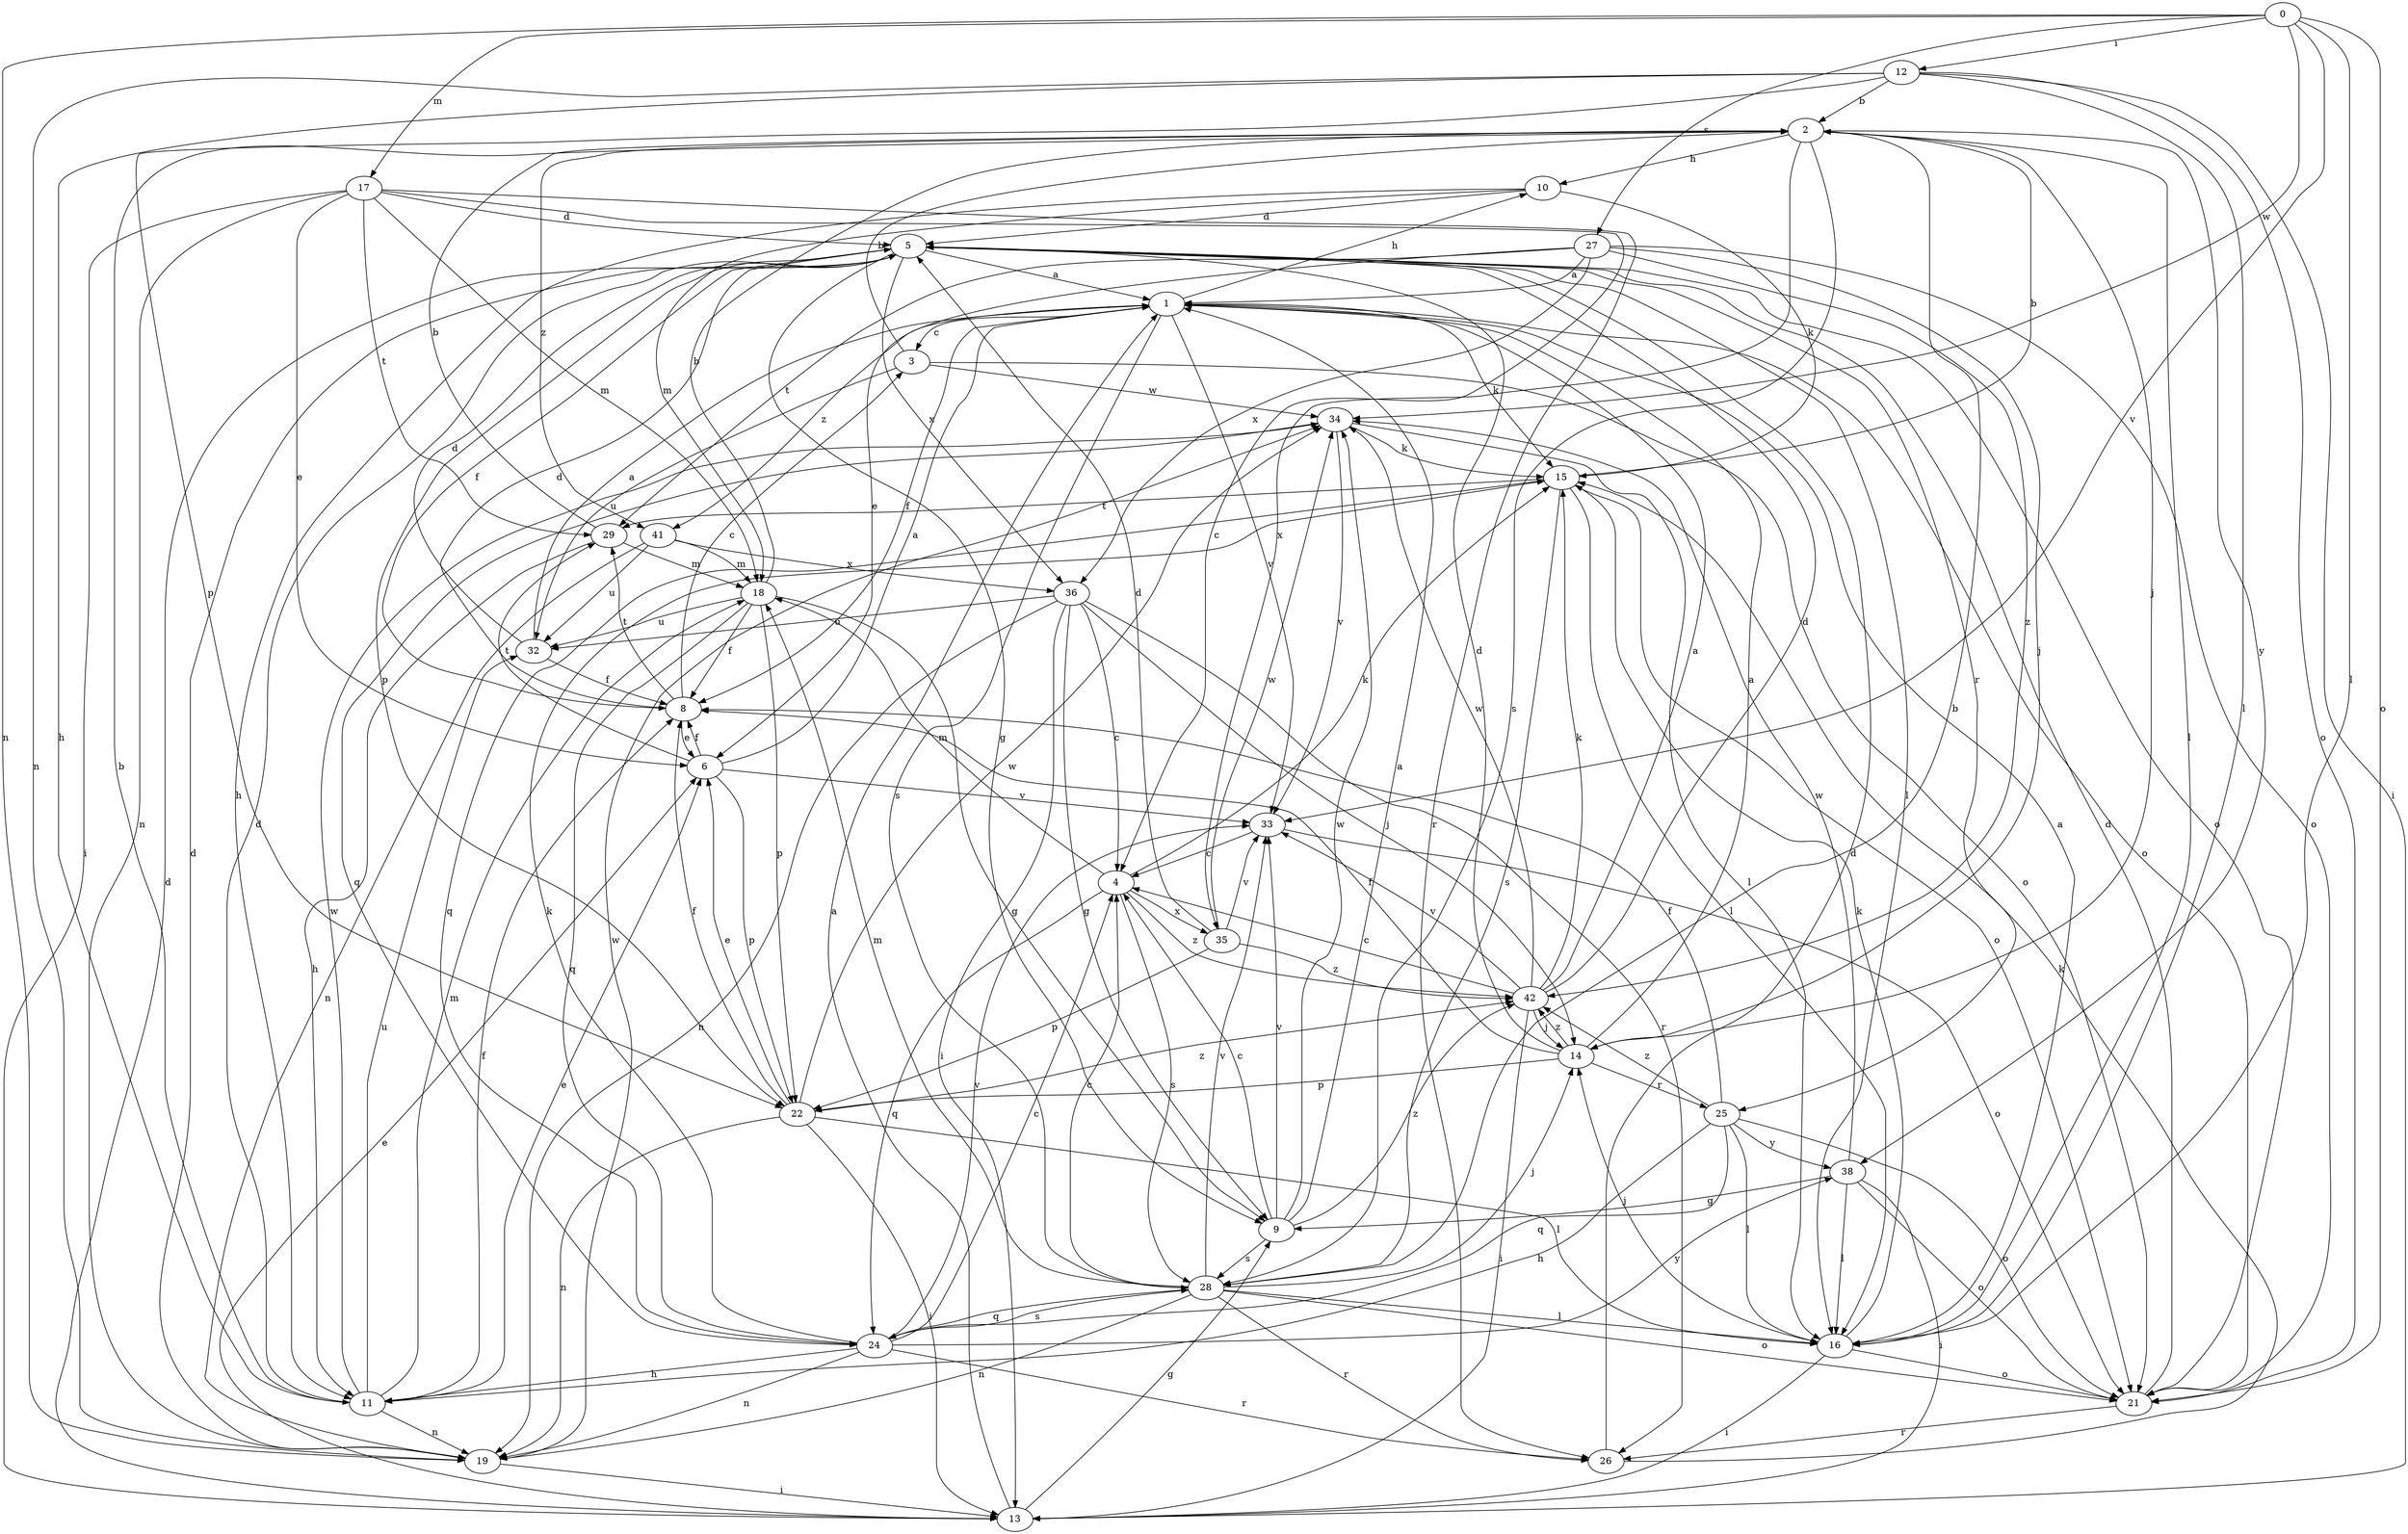 strict digraph  {
0;
1;
2;
3;
4;
5;
6;
8;
9;
10;
11;
12;
13;
14;
15;
16;
17;
18;
19;
21;
22;
24;
25;
26;
27;
28;
29;
32;
33;
34;
35;
36;
38;
41;
42;
0 -> 12  [label=i];
0 -> 16  [label=l];
0 -> 17  [label=m];
0 -> 19  [label=n];
0 -> 21  [label=o];
0 -> 27  [label=s];
0 -> 33  [label=v];
0 -> 34  [label=w];
1 -> 3  [label=c];
1 -> 8  [label=f];
1 -> 10  [label=h];
1 -> 15  [label=k];
1 -> 21  [label=o];
1 -> 28  [label=s];
1 -> 33  [label=v];
1 -> 41  [label=z];
2 -> 10  [label=h];
2 -> 14  [label=j];
2 -> 16  [label=l];
2 -> 28  [label=s];
2 -> 35  [label=x];
2 -> 38  [label=y];
2 -> 41  [label=z];
3 -> 2  [label=b];
3 -> 21  [label=o];
3 -> 32  [label=u];
3 -> 34  [label=w];
4 -> 15  [label=k];
4 -> 18  [label=m];
4 -> 24  [label=q];
4 -> 28  [label=s];
4 -> 35  [label=x];
4 -> 42  [label=z];
5 -> 1  [label=a];
5 -> 8  [label=f];
5 -> 9  [label=g];
5 -> 16  [label=l];
5 -> 21  [label=o];
5 -> 22  [label=p];
5 -> 25  [label=r];
5 -> 36  [label=x];
6 -> 1  [label=a];
6 -> 8  [label=f];
6 -> 22  [label=p];
6 -> 29  [label=t];
6 -> 33  [label=v];
8 -> 3  [label=c];
8 -> 5  [label=d];
8 -> 6  [label=e];
8 -> 29  [label=t];
9 -> 1  [label=a];
9 -> 4  [label=c];
9 -> 28  [label=s];
9 -> 33  [label=v];
9 -> 34  [label=w];
9 -> 42  [label=z];
10 -> 5  [label=d];
10 -> 11  [label=h];
10 -> 15  [label=k];
10 -> 18  [label=m];
11 -> 2  [label=b];
11 -> 5  [label=d];
11 -> 6  [label=e];
11 -> 8  [label=f];
11 -> 18  [label=m];
11 -> 19  [label=n];
11 -> 32  [label=u];
11 -> 34  [label=w];
12 -> 2  [label=b];
12 -> 11  [label=h];
12 -> 13  [label=i];
12 -> 16  [label=l];
12 -> 19  [label=n];
12 -> 21  [label=o];
12 -> 22  [label=p];
13 -> 1  [label=a];
13 -> 5  [label=d];
13 -> 6  [label=e];
13 -> 9  [label=g];
14 -> 1  [label=a];
14 -> 5  [label=d];
14 -> 8  [label=f];
14 -> 22  [label=p];
14 -> 25  [label=r];
14 -> 42  [label=z];
15 -> 2  [label=b];
15 -> 16  [label=l];
15 -> 21  [label=o];
15 -> 24  [label=q];
15 -> 28  [label=s];
15 -> 29  [label=t];
16 -> 1  [label=a];
16 -> 13  [label=i];
16 -> 14  [label=j];
16 -> 15  [label=k];
16 -> 21  [label=o];
17 -> 4  [label=c];
17 -> 5  [label=d];
17 -> 6  [label=e];
17 -> 13  [label=i];
17 -> 18  [label=m];
17 -> 19  [label=n];
17 -> 26  [label=r];
17 -> 29  [label=t];
18 -> 2  [label=b];
18 -> 8  [label=f];
18 -> 9  [label=g];
18 -> 22  [label=p];
18 -> 24  [label=q];
18 -> 32  [label=u];
19 -> 5  [label=d];
19 -> 13  [label=i];
19 -> 34  [label=w];
21 -> 5  [label=d];
21 -> 26  [label=r];
22 -> 6  [label=e];
22 -> 8  [label=f];
22 -> 13  [label=i];
22 -> 16  [label=l];
22 -> 19  [label=n];
22 -> 34  [label=w];
22 -> 42  [label=z];
24 -> 4  [label=c];
24 -> 11  [label=h];
24 -> 15  [label=k];
24 -> 19  [label=n];
24 -> 26  [label=r];
24 -> 28  [label=s];
24 -> 33  [label=v];
24 -> 38  [label=y];
25 -> 8  [label=f];
25 -> 11  [label=h];
25 -> 16  [label=l];
25 -> 21  [label=o];
25 -> 24  [label=q];
25 -> 38  [label=y];
25 -> 42  [label=z];
26 -> 5  [label=d];
26 -> 15  [label=k];
27 -> 1  [label=a];
27 -> 6  [label=e];
27 -> 14  [label=j];
27 -> 21  [label=o];
27 -> 29  [label=t];
27 -> 36  [label=x];
27 -> 42  [label=z];
28 -> 2  [label=b];
28 -> 4  [label=c];
28 -> 14  [label=j];
28 -> 16  [label=l];
28 -> 18  [label=m];
28 -> 19  [label=n];
28 -> 21  [label=o];
28 -> 24  [label=q];
28 -> 26  [label=r];
28 -> 33  [label=v];
29 -> 2  [label=b];
29 -> 11  [label=h];
29 -> 18  [label=m];
32 -> 1  [label=a];
32 -> 5  [label=d];
32 -> 8  [label=f];
33 -> 4  [label=c];
33 -> 21  [label=o];
34 -> 15  [label=k];
34 -> 16  [label=l];
34 -> 24  [label=q];
34 -> 33  [label=v];
35 -> 5  [label=d];
35 -> 22  [label=p];
35 -> 33  [label=v];
35 -> 34  [label=w];
35 -> 42  [label=z];
36 -> 4  [label=c];
36 -> 9  [label=g];
36 -> 13  [label=i];
36 -> 14  [label=j];
36 -> 19  [label=n];
36 -> 26  [label=r];
36 -> 32  [label=u];
38 -> 9  [label=g];
38 -> 13  [label=i];
38 -> 16  [label=l];
38 -> 21  [label=o];
38 -> 34  [label=w];
41 -> 18  [label=m];
41 -> 19  [label=n];
41 -> 32  [label=u];
41 -> 36  [label=x];
42 -> 1  [label=a];
42 -> 4  [label=c];
42 -> 5  [label=d];
42 -> 13  [label=i];
42 -> 14  [label=j];
42 -> 15  [label=k];
42 -> 33  [label=v];
42 -> 34  [label=w];
}
